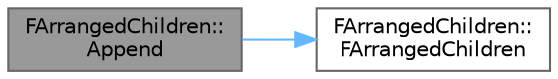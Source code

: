digraph "FArrangedChildren::Append"
{
 // INTERACTIVE_SVG=YES
 // LATEX_PDF_SIZE
  bgcolor="transparent";
  edge [fontname=Helvetica,fontsize=10,labelfontname=Helvetica,labelfontsize=10];
  node [fontname=Helvetica,fontsize=10,shape=box,height=0.2,width=0.4];
  rankdir="LR";
  Node1 [id="Node000001",label="FArrangedChildren::\lAppend",height=0.2,width=0.4,color="gray40", fillcolor="grey60", style="filled", fontcolor="black",tooltip=" "];
  Node1 -> Node2 [id="edge1_Node000001_Node000002",color="steelblue1",style="solid",tooltip=" "];
  Node2 [id="Node000002",label="FArrangedChildren::\lFArrangedChildren",height=0.2,width=0.4,color="grey40", fillcolor="white", style="filled",URL="$d4/d47/classFArrangedChildren.html#aeff01c46062e96c12183997b4a91adec",tooltip="Construct a new container for arranged children that only accepts children that match the VisibilityF..."];
}
